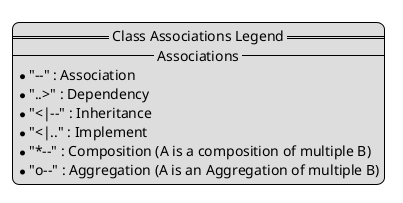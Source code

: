 @startuml
legend right
  == Class Associations Legend ==
  -- Associations --
  * "--" : Association
  * "..>" : Dependency
  * "<|--" : Inheritance
  * "<|.." : Implement
  * "*--" : Composition (A is a composition of multiple B)
  * "o--" : Aggregation (A is an Aggregation of multiple B)
endlegend
@enduml
